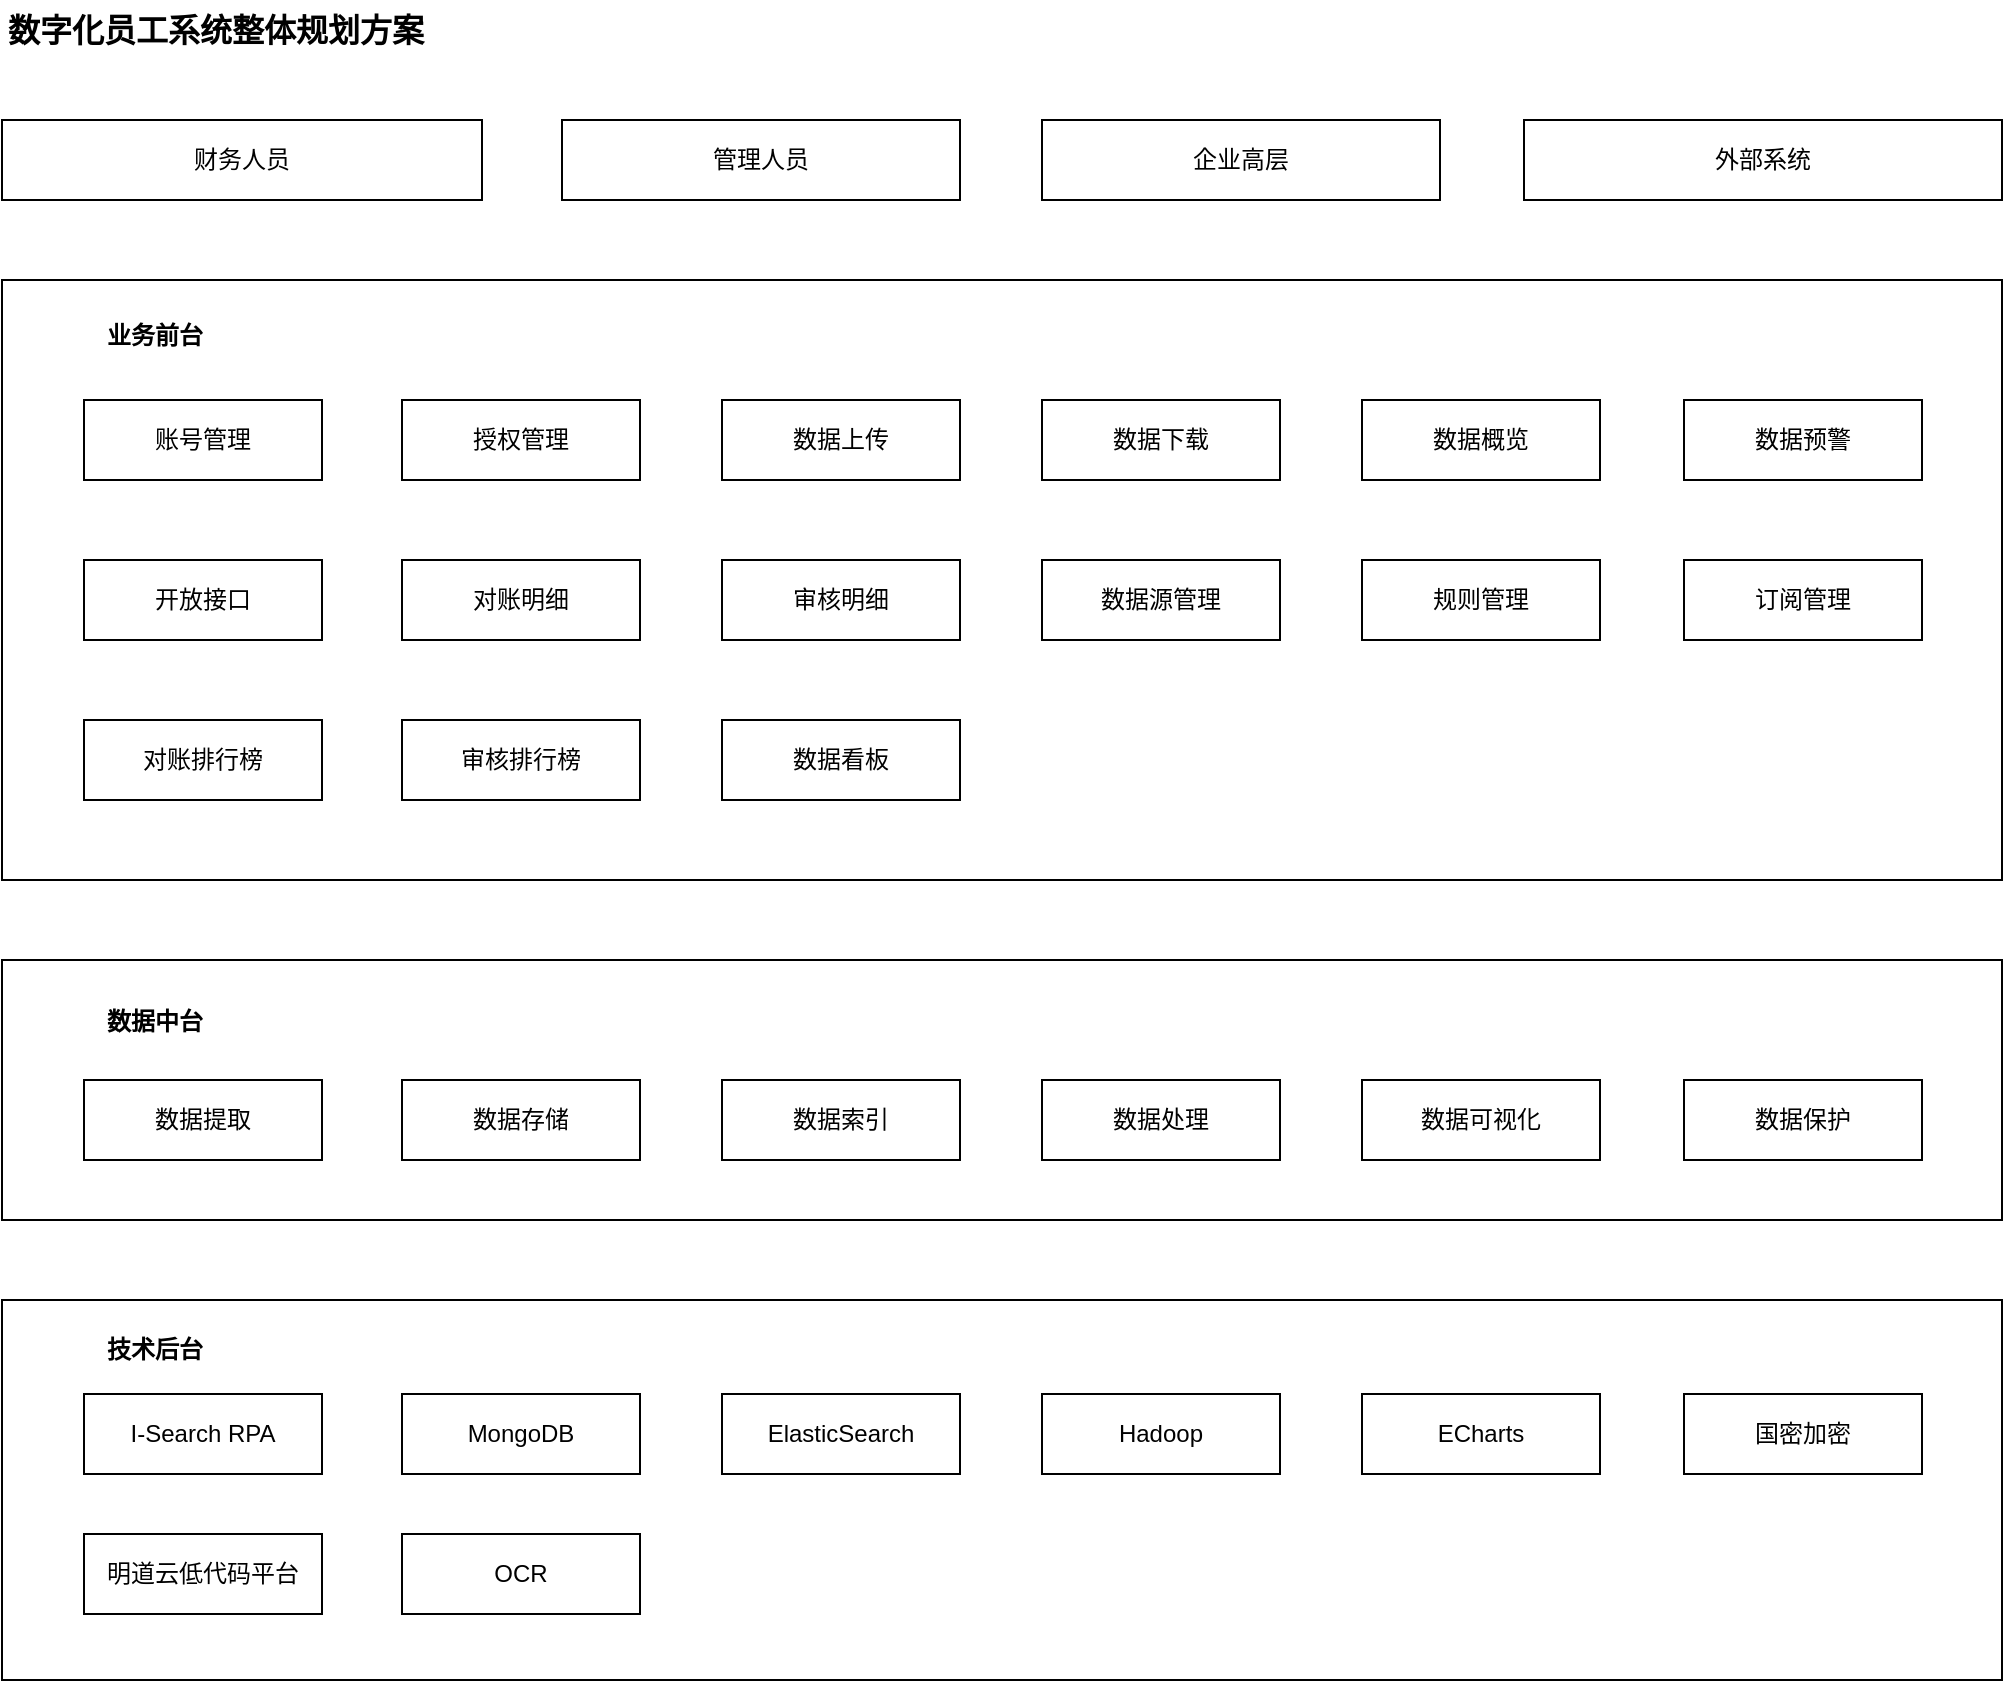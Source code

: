 <mxfile version="22.0.8" type="github">
  <diagram name="0001" id="y2zCg2tqc-IcQTNm7M6H">
    <mxGraphModel dx="1434" dy="758" grid="1" gridSize="10" guides="1" tooltips="1" connect="1" arrows="1" fold="1" page="1" pageScale="1" pageWidth="1169" pageHeight="827" math="0" shadow="0">
      <root>
        <mxCell id="sdHGfgtrLrPXHbDimJ2l-0" />
        <mxCell id="sdHGfgtrLrPXHbDimJ2l-1" parent="sdHGfgtrLrPXHbDimJ2l-0" />
        <mxCell id="sdHGfgtrLrPXHbDimJ2l-57" value="&lt;b style=&quot;font-size: 16px;&quot;&gt;数字化员工系统整体规划方案&lt;/b&gt;" style="text;html=1;align=left;verticalAlign=middle;resizable=0;points=[];autosize=1;strokeColor=none;fillColor=none;fontSize=16;rounded=0;labelBackgroundColor=none;" parent="sdHGfgtrLrPXHbDimJ2l-1" vertex="1">
          <mxGeometry x="40.5" y="20" width="230" height="30" as="geometry" />
        </mxCell>
        <mxCell id="4jgcVAzd8omzdndsgLxq-8" value="" style="whiteSpace=wrap;html=1;" parent="sdHGfgtrLrPXHbDimJ2l-1" vertex="1">
          <mxGeometry x="40" y="160" width="1000" height="300" as="geometry" />
        </mxCell>
        <mxCell id="Le6WnlKU982UpR1vidO3-0" value="&lt;b&gt;业务前台&lt;/b&gt;" style="text;html=1;align=center;verticalAlign=middle;resizable=0;points=[];autosize=1;strokeColor=none;fillColor=none;" parent="sdHGfgtrLrPXHbDimJ2l-1" vertex="1">
          <mxGeometry x="81" y="173" width="70" height="30" as="geometry" />
        </mxCell>
        <mxCell id="Le6WnlKU982UpR1vidO3-1" value="账号管理" style="whiteSpace=wrap;html=1;" parent="sdHGfgtrLrPXHbDimJ2l-1" vertex="1">
          <mxGeometry x="81" y="220" width="119" height="40" as="geometry" />
        </mxCell>
        <mxCell id="Le6WnlKU982UpR1vidO3-2" value="授权管理" style="whiteSpace=wrap;html=1;" parent="sdHGfgtrLrPXHbDimJ2l-1" vertex="1">
          <mxGeometry x="240" y="220" width="119" height="40" as="geometry" />
        </mxCell>
        <mxCell id="Le6WnlKU982UpR1vidO3-3" value="数据上传" style="whiteSpace=wrap;html=1;" parent="sdHGfgtrLrPXHbDimJ2l-1" vertex="1">
          <mxGeometry x="400" y="220" width="119" height="40" as="geometry" />
        </mxCell>
        <mxCell id="Le6WnlKU982UpR1vidO3-4" value="数据下载" style="whiteSpace=wrap;html=1;" parent="sdHGfgtrLrPXHbDimJ2l-1" vertex="1">
          <mxGeometry x="560" y="220" width="119" height="40" as="geometry" />
        </mxCell>
        <mxCell id="Le6WnlKU982UpR1vidO3-5" value="数据概览" style="whiteSpace=wrap;html=1;" parent="sdHGfgtrLrPXHbDimJ2l-1" vertex="1">
          <mxGeometry x="720" y="220" width="119" height="40" as="geometry" />
        </mxCell>
        <mxCell id="Le6WnlKU982UpR1vidO3-6" value="数据预警" style="whiteSpace=wrap;html=1;" parent="sdHGfgtrLrPXHbDimJ2l-1" vertex="1">
          <mxGeometry x="881" y="220" width="119" height="40" as="geometry" />
        </mxCell>
        <mxCell id="Le6WnlKU982UpR1vidO3-7" value="开放接口" style="whiteSpace=wrap;html=1;" parent="sdHGfgtrLrPXHbDimJ2l-1" vertex="1">
          <mxGeometry x="81" y="300" width="119" height="40" as="geometry" />
        </mxCell>
        <mxCell id="Le6WnlKU982UpR1vidO3-8" value="对账明细" style="whiteSpace=wrap;html=1;" parent="sdHGfgtrLrPXHbDimJ2l-1" vertex="1">
          <mxGeometry x="240" y="300" width="119" height="40" as="geometry" />
        </mxCell>
        <mxCell id="Le6WnlKU982UpR1vidO3-9" value="审核明细" style="whiteSpace=wrap;html=1;" parent="sdHGfgtrLrPXHbDimJ2l-1" vertex="1">
          <mxGeometry x="400" y="300" width="119" height="40" as="geometry" />
        </mxCell>
        <mxCell id="Le6WnlKU982UpR1vidO3-10" value="数据源管理" style="whiteSpace=wrap;html=1;" parent="sdHGfgtrLrPXHbDimJ2l-1" vertex="1">
          <mxGeometry x="560" y="300" width="119" height="40" as="geometry" />
        </mxCell>
        <mxCell id="Le6WnlKU982UpR1vidO3-11" value="规则管理" style="whiteSpace=wrap;html=1;" parent="sdHGfgtrLrPXHbDimJ2l-1" vertex="1">
          <mxGeometry x="720" y="300" width="119" height="40" as="geometry" />
        </mxCell>
        <mxCell id="Le6WnlKU982UpR1vidO3-12" value="订阅管理" style="whiteSpace=wrap;html=1;" parent="sdHGfgtrLrPXHbDimJ2l-1" vertex="1">
          <mxGeometry x="881" y="300" width="119" height="40" as="geometry" />
        </mxCell>
        <mxCell id="Le6WnlKU982UpR1vidO3-13" value="对账排行榜" style="whiteSpace=wrap;html=1;" parent="sdHGfgtrLrPXHbDimJ2l-1" vertex="1">
          <mxGeometry x="81" y="380" width="119" height="40" as="geometry" />
        </mxCell>
        <mxCell id="Le6WnlKU982UpR1vidO3-14" value="审核排行榜" style="whiteSpace=wrap;html=1;" parent="sdHGfgtrLrPXHbDimJ2l-1" vertex="1">
          <mxGeometry x="240" y="380" width="119" height="40" as="geometry" />
        </mxCell>
        <mxCell id="Le6WnlKU982UpR1vidO3-15" value="数据看板" style="whiteSpace=wrap;html=1;" parent="sdHGfgtrLrPXHbDimJ2l-1" vertex="1">
          <mxGeometry x="400" y="380" width="119" height="40" as="geometry" />
        </mxCell>
        <mxCell id="Le6WnlKU982UpR1vidO3-16" value="财务人员" style="whiteSpace=wrap;html=1;" parent="sdHGfgtrLrPXHbDimJ2l-1" vertex="1">
          <mxGeometry x="40" y="80" width="240" height="40" as="geometry" />
        </mxCell>
        <mxCell id="Le6WnlKU982UpR1vidO3-17" value="管理人员" style="whiteSpace=wrap;html=1;" parent="sdHGfgtrLrPXHbDimJ2l-1" vertex="1">
          <mxGeometry x="320" y="80" width="199" height="40" as="geometry" />
        </mxCell>
        <mxCell id="Le6WnlKU982UpR1vidO3-18" value="企业高层" style="whiteSpace=wrap;html=1;" parent="sdHGfgtrLrPXHbDimJ2l-1" vertex="1">
          <mxGeometry x="560" y="80" width="199" height="40" as="geometry" />
        </mxCell>
        <mxCell id="Le6WnlKU982UpR1vidO3-19" value="外部系统" style="whiteSpace=wrap;html=1;" parent="sdHGfgtrLrPXHbDimJ2l-1" vertex="1">
          <mxGeometry x="801" y="80" width="239" height="40" as="geometry" />
        </mxCell>
        <mxCell id="Le6WnlKU982UpR1vidO3-20" value="" style="whiteSpace=wrap;html=1;" parent="sdHGfgtrLrPXHbDimJ2l-1" vertex="1">
          <mxGeometry x="40" y="500" width="1000" height="130" as="geometry" />
        </mxCell>
        <mxCell id="Le6WnlKU982UpR1vidO3-21" value="&lt;b&gt;数据中台&lt;/b&gt;" style="text;html=1;align=center;verticalAlign=middle;resizable=0;points=[];autosize=1;strokeColor=none;fillColor=none;" parent="sdHGfgtrLrPXHbDimJ2l-1" vertex="1">
          <mxGeometry x="81" y="516" width="70" height="30" as="geometry" />
        </mxCell>
        <mxCell id="Le6WnlKU982UpR1vidO3-22" value="数据提取" style="whiteSpace=wrap;html=1;" parent="sdHGfgtrLrPXHbDimJ2l-1" vertex="1">
          <mxGeometry x="81" y="560" width="119" height="40" as="geometry" />
        </mxCell>
        <mxCell id="Le6WnlKU982UpR1vidO3-23" value="数据存储" style="whiteSpace=wrap;html=1;" parent="sdHGfgtrLrPXHbDimJ2l-1" vertex="1">
          <mxGeometry x="240" y="560" width="119" height="40" as="geometry" />
        </mxCell>
        <mxCell id="Le6WnlKU982UpR1vidO3-24" value="数据索引" style="whiteSpace=wrap;html=1;" parent="sdHGfgtrLrPXHbDimJ2l-1" vertex="1">
          <mxGeometry x="400" y="560" width="119" height="40" as="geometry" />
        </mxCell>
        <mxCell id="Le6WnlKU982UpR1vidO3-25" value="数据处理" style="whiteSpace=wrap;html=1;" parent="sdHGfgtrLrPXHbDimJ2l-1" vertex="1">
          <mxGeometry x="560" y="560" width="119" height="40" as="geometry" />
        </mxCell>
        <mxCell id="Le6WnlKU982UpR1vidO3-26" value="数据可视化" style="whiteSpace=wrap;html=1;" parent="sdHGfgtrLrPXHbDimJ2l-1" vertex="1">
          <mxGeometry x="720" y="560" width="119" height="40" as="geometry" />
        </mxCell>
        <mxCell id="Le6WnlKU982UpR1vidO3-27" value="数据保护" style="whiteSpace=wrap;html=1;" parent="sdHGfgtrLrPXHbDimJ2l-1" vertex="1">
          <mxGeometry x="881" y="560" width="119" height="40" as="geometry" />
        </mxCell>
        <mxCell id="Le6WnlKU982UpR1vidO3-28" value="" style="whiteSpace=wrap;html=1;" parent="sdHGfgtrLrPXHbDimJ2l-1" vertex="1">
          <mxGeometry x="40" y="670" width="1000" height="190" as="geometry" />
        </mxCell>
        <mxCell id="Le6WnlKU982UpR1vidO3-29" value="&lt;b&gt;技术后台&lt;/b&gt;" style="text;html=1;align=center;verticalAlign=middle;resizable=0;points=[];autosize=1;strokeColor=none;fillColor=none;" parent="sdHGfgtrLrPXHbDimJ2l-1" vertex="1">
          <mxGeometry x="81" y="680" width="70" height="30" as="geometry" />
        </mxCell>
        <mxCell id="Le6WnlKU982UpR1vidO3-30" value="I-Search RPA" style="whiteSpace=wrap;html=1;" parent="sdHGfgtrLrPXHbDimJ2l-1" vertex="1">
          <mxGeometry x="81" y="717" width="119" height="40" as="geometry" />
        </mxCell>
        <mxCell id="Le6WnlKU982UpR1vidO3-31" value="MongoDB" style="whiteSpace=wrap;html=1;" parent="sdHGfgtrLrPXHbDimJ2l-1" vertex="1">
          <mxGeometry x="240" y="717" width="119" height="40" as="geometry" />
        </mxCell>
        <mxCell id="Le6WnlKU982UpR1vidO3-32" value="ElasticSearch" style="whiteSpace=wrap;html=1;" parent="sdHGfgtrLrPXHbDimJ2l-1" vertex="1">
          <mxGeometry x="400" y="717" width="119" height="40" as="geometry" />
        </mxCell>
        <mxCell id="Le6WnlKU982UpR1vidO3-33" value="Hadoop" style="whiteSpace=wrap;html=1;" parent="sdHGfgtrLrPXHbDimJ2l-1" vertex="1">
          <mxGeometry x="560" y="717" width="119" height="40" as="geometry" />
        </mxCell>
        <mxCell id="Le6WnlKU982UpR1vidO3-34" value="ECharts" style="whiteSpace=wrap;html=1;" parent="sdHGfgtrLrPXHbDimJ2l-1" vertex="1">
          <mxGeometry x="720" y="717" width="119" height="40" as="geometry" />
        </mxCell>
        <mxCell id="Le6WnlKU982UpR1vidO3-35" value="国密加密" style="whiteSpace=wrap;html=1;" parent="sdHGfgtrLrPXHbDimJ2l-1" vertex="1">
          <mxGeometry x="881" y="717" width="119" height="40" as="geometry" />
        </mxCell>
        <mxCell id="Le6WnlKU982UpR1vidO3-37" value="明道云低代码平台" style="whiteSpace=wrap;html=1;" parent="sdHGfgtrLrPXHbDimJ2l-1" vertex="1">
          <mxGeometry x="81" y="787" width="119" height="40" as="geometry" />
        </mxCell>
        <mxCell id="Le6WnlKU982UpR1vidO3-38" value="OCR" style="whiteSpace=wrap;html=1;" parent="sdHGfgtrLrPXHbDimJ2l-1" vertex="1">
          <mxGeometry x="240" y="787" width="119" height="40" as="geometry" />
        </mxCell>
      </root>
    </mxGraphModel>
  </diagram>
</mxfile>
